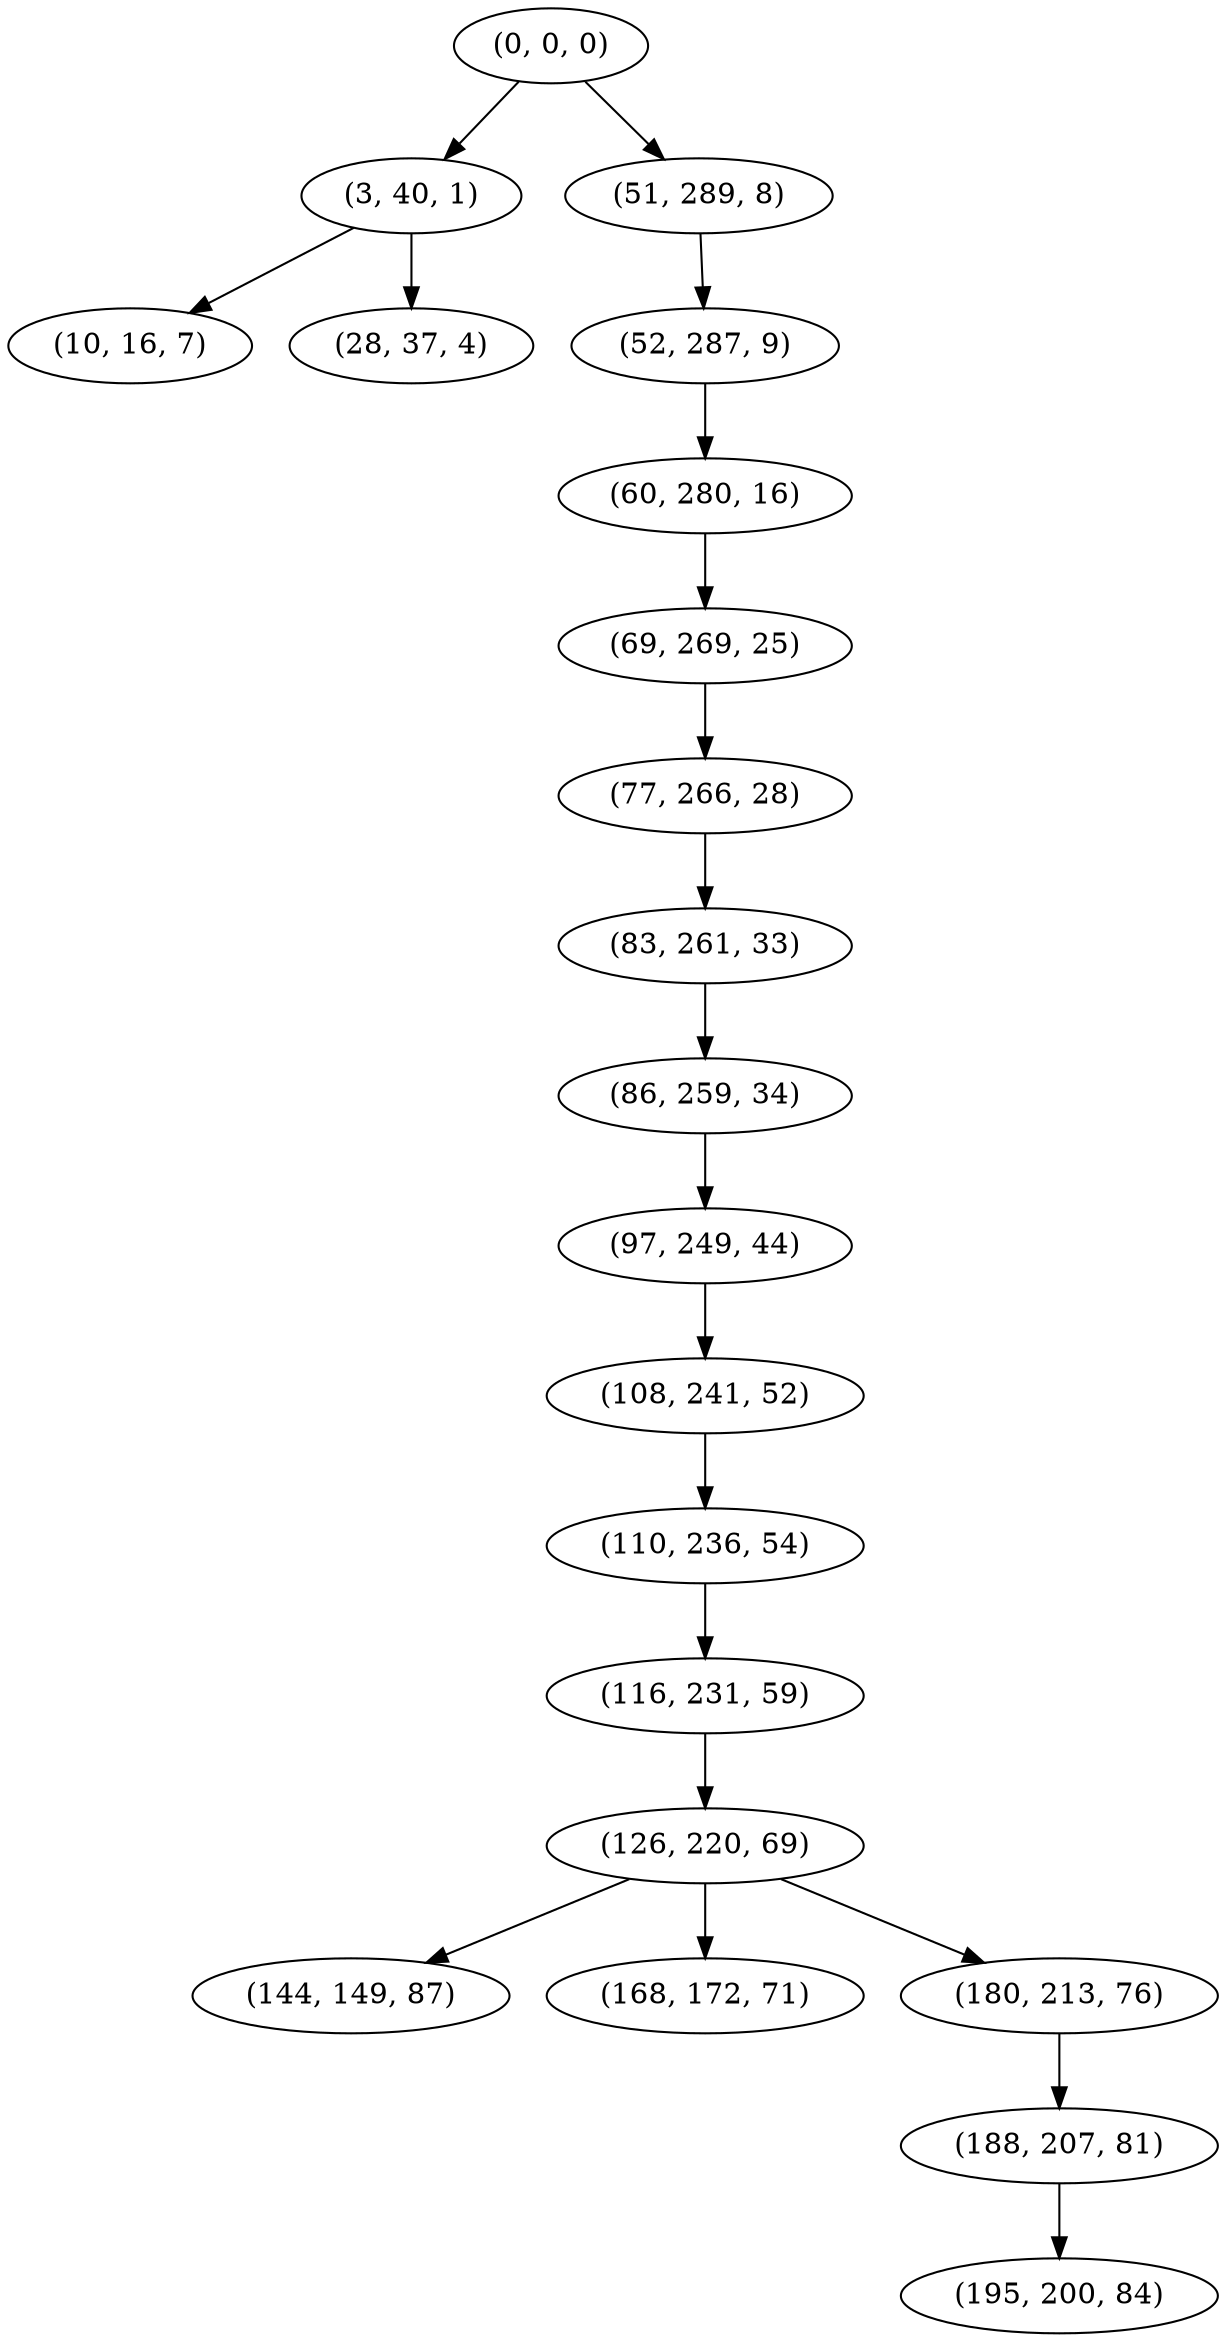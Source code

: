 digraph tree {
    "(0, 0, 0)";
    "(3, 40, 1)";
    "(10, 16, 7)";
    "(28, 37, 4)";
    "(51, 289, 8)";
    "(52, 287, 9)";
    "(60, 280, 16)";
    "(69, 269, 25)";
    "(77, 266, 28)";
    "(83, 261, 33)";
    "(86, 259, 34)";
    "(97, 249, 44)";
    "(108, 241, 52)";
    "(110, 236, 54)";
    "(116, 231, 59)";
    "(126, 220, 69)";
    "(144, 149, 87)";
    "(168, 172, 71)";
    "(180, 213, 76)";
    "(188, 207, 81)";
    "(195, 200, 84)";
    "(0, 0, 0)" -> "(3, 40, 1)";
    "(0, 0, 0)" -> "(51, 289, 8)";
    "(3, 40, 1)" -> "(10, 16, 7)";
    "(3, 40, 1)" -> "(28, 37, 4)";
    "(51, 289, 8)" -> "(52, 287, 9)";
    "(52, 287, 9)" -> "(60, 280, 16)";
    "(60, 280, 16)" -> "(69, 269, 25)";
    "(69, 269, 25)" -> "(77, 266, 28)";
    "(77, 266, 28)" -> "(83, 261, 33)";
    "(83, 261, 33)" -> "(86, 259, 34)";
    "(86, 259, 34)" -> "(97, 249, 44)";
    "(97, 249, 44)" -> "(108, 241, 52)";
    "(108, 241, 52)" -> "(110, 236, 54)";
    "(110, 236, 54)" -> "(116, 231, 59)";
    "(116, 231, 59)" -> "(126, 220, 69)";
    "(126, 220, 69)" -> "(144, 149, 87)";
    "(126, 220, 69)" -> "(168, 172, 71)";
    "(126, 220, 69)" -> "(180, 213, 76)";
    "(180, 213, 76)" -> "(188, 207, 81)";
    "(188, 207, 81)" -> "(195, 200, 84)";
}
